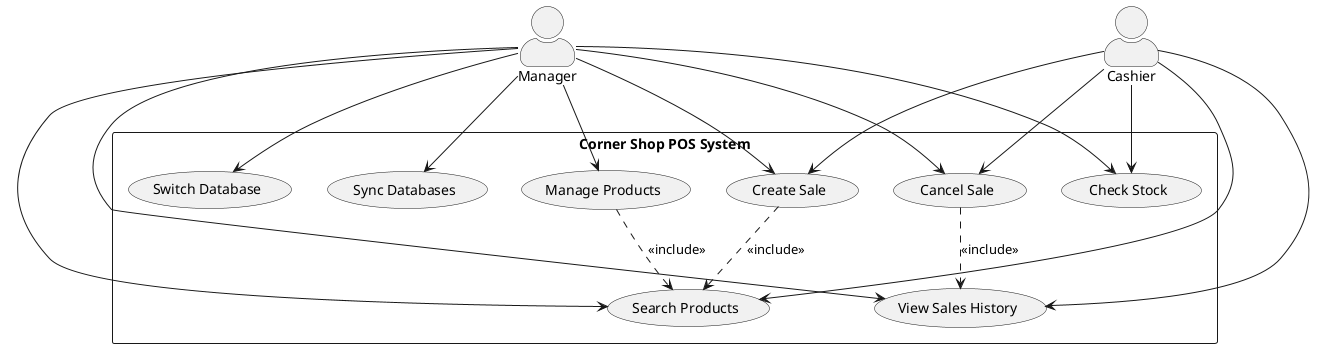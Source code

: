 @startuml Use Case Diagram

skinparam packageStyle rectangle
skinparam actorStyle awesome

actor "Cashier" as cashier
actor "Manager" as manager

rectangle "Corner Shop POS System" {
    usecase "Search Products" as UC1
    usecase "Create Sale" as UC2
    usecase "Cancel Sale" as UC3
    usecase "Check Stock" as UC4
    usecase "Switch Database" as UC5
    usecase "Sync Databases" as UC6
    usecase "View Sales History" as UC7
    usecase "Manage Products" as UC8
}

cashier --> UC1
cashier --> UC2
cashier --> UC3
cashier --> UC4
cashier --> UC7

manager --> UC1
manager --> UC2
manager --> UC3
manager --> UC4
manager --> UC5
manager --> UC6
manager --> UC7
manager --> UC8

UC2 ..> UC1 : <<include>>
UC3 ..> UC7 : <<include>>
UC8 ..> UC1 : <<include>>

@enduml 